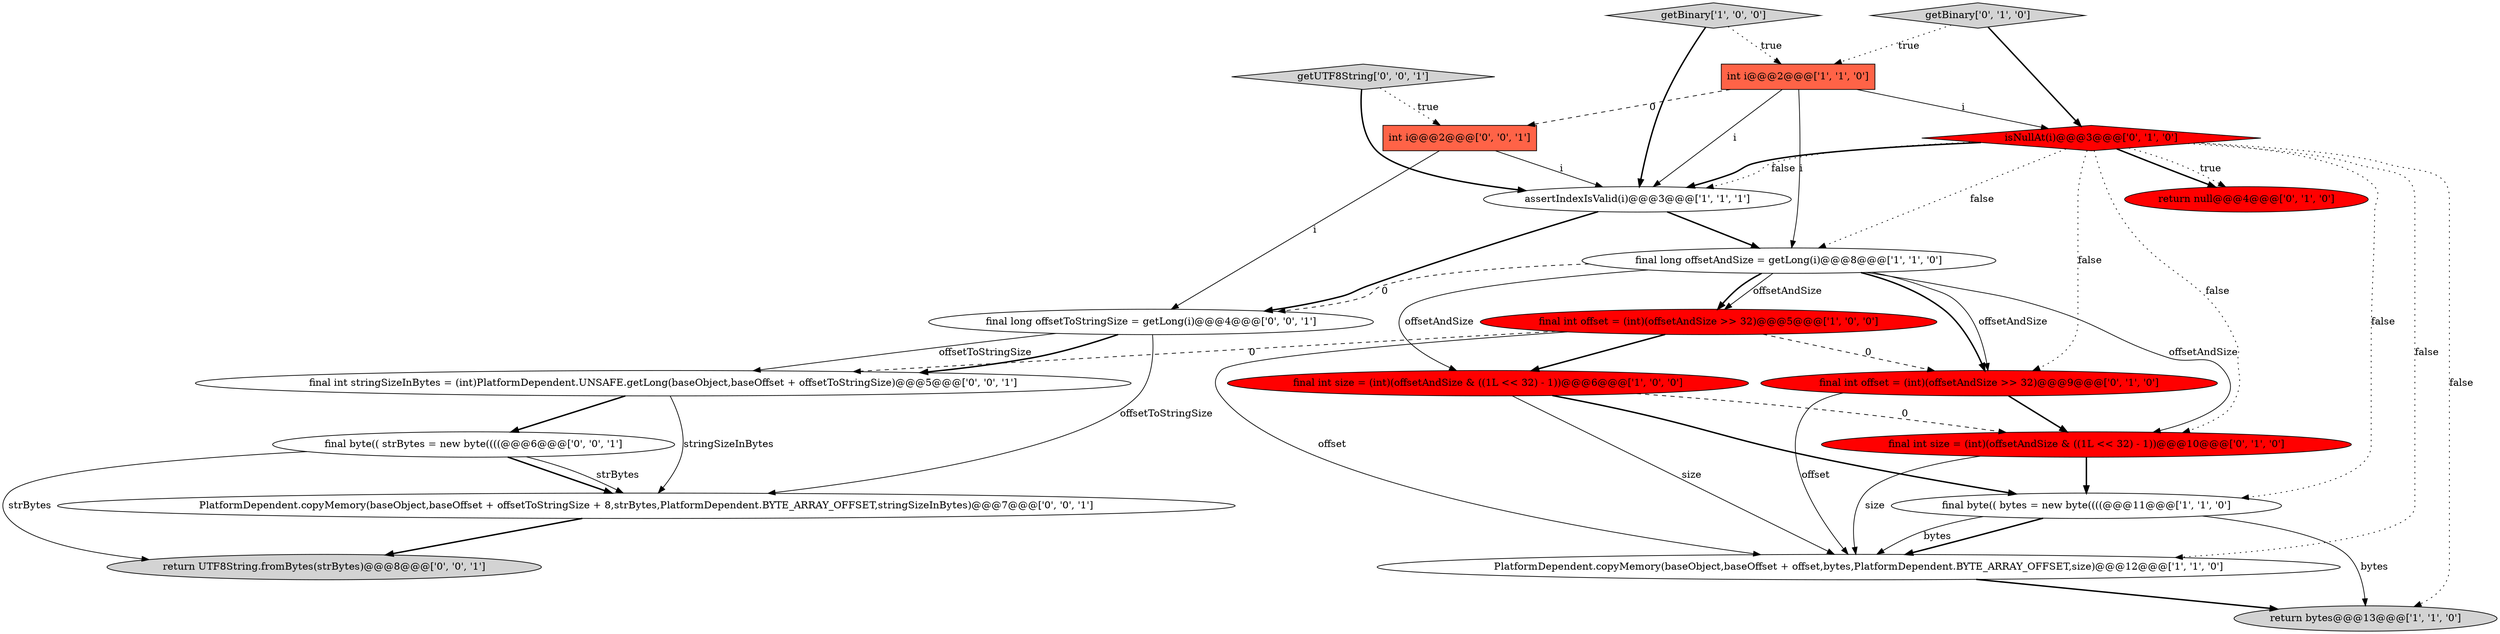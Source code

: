 digraph {
2 [style = filled, label = "PlatformDependent.copyMemory(baseObject,baseOffset + offset,bytes,PlatformDependent.BYTE_ARRAY_OFFSET,size)@@@12@@@['1', '1', '0']", fillcolor = white, shape = ellipse image = "AAA0AAABBB1BBB"];
16 [style = filled, label = "return UTF8String.fromBytes(strBytes)@@@8@@@['0', '0', '1']", fillcolor = lightgray, shape = ellipse image = "AAA0AAABBB3BBB"];
17 [style = filled, label = "final long offsetToStringSize = getLong(i)@@@4@@@['0', '0', '1']", fillcolor = white, shape = ellipse image = "AAA0AAABBB3BBB"];
9 [style = filled, label = "return null@@@4@@@['0', '1', '0']", fillcolor = red, shape = ellipse image = "AAA1AAABBB2BBB"];
18 [style = filled, label = "final int stringSizeInBytes = (int)PlatformDependent.UNSAFE.getLong(baseObject,baseOffset + offsetToStringSize)@@@5@@@['0', '0', '1']", fillcolor = white, shape = ellipse image = "AAA0AAABBB3BBB"];
10 [style = filled, label = "final int size = (int)(offsetAndSize & ((1L << 32) - 1))@@@10@@@['0', '1', '0']", fillcolor = red, shape = ellipse image = "AAA1AAABBB2BBB"];
1 [style = filled, label = "int i@@@2@@@['1', '1', '0']", fillcolor = tomato, shape = box image = "AAA0AAABBB1BBB"];
12 [style = filled, label = "isNullAt(i)@@@3@@@['0', '1', '0']", fillcolor = red, shape = diamond image = "AAA1AAABBB2BBB"];
13 [style = filled, label = "final int offset = (int)(offsetAndSize >> 32)@@@9@@@['0', '1', '0']", fillcolor = red, shape = ellipse image = "AAA1AAABBB2BBB"];
14 [style = filled, label = "PlatformDependent.copyMemory(baseObject,baseOffset + offsetToStringSize + 8,strBytes,PlatformDependent.BYTE_ARRAY_OFFSET,stringSizeInBytes)@@@7@@@['0', '0', '1']", fillcolor = white, shape = ellipse image = "AAA0AAABBB3BBB"];
6 [style = filled, label = "assertIndexIsValid(i)@@@3@@@['1', '1', '1']", fillcolor = white, shape = ellipse image = "AAA0AAABBB1BBB"];
5 [style = filled, label = "final int offset = (int)(offsetAndSize >> 32)@@@5@@@['1', '0', '0']", fillcolor = red, shape = ellipse image = "AAA1AAABBB1BBB"];
4 [style = filled, label = "return bytes@@@13@@@['1', '1', '0']", fillcolor = lightgray, shape = ellipse image = "AAA0AAABBB1BBB"];
20 [style = filled, label = "int i@@@2@@@['0', '0', '1']", fillcolor = tomato, shape = box image = "AAA0AAABBB3BBB"];
0 [style = filled, label = "final byte(( bytes = new byte((((@@@11@@@['1', '1', '0']", fillcolor = white, shape = ellipse image = "AAA0AAABBB1BBB"];
15 [style = filled, label = "final byte(( strBytes = new byte((((@@@6@@@['0', '0', '1']", fillcolor = white, shape = ellipse image = "AAA0AAABBB3BBB"];
3 [style = filled, label = "final int size = (int)(offsetAndSize & ((1L << 32) - 1))@@@6@@@['1', '0', '0']", fillcolor = red, shape = ellipse image = "AAA1AAABBB1BBB"];
8 [style = filled, label = "getBinary['1', '0', '0']", fillcolor = lightgray, shape = diamond image = "AAA0AAABBB1BBB"];
11 [style = filled, label = "getBinary['0', '1', '0']", fillcolor = lightgray, shape = diamond image = "AAA0AAABBB2BBB"];
7 [style = filled, label = "final long offsetAndSize = getLong(i)@@@8@@@['1', '1', '0']", fillcolor = white, shape = ellipse image = "AAA0AAABBB1BBB"];
19 [style = filled, label = "getUTF8String['0', '0', '1']", fillcolor = lightgray, shape = diamond image = "AAA0AAABBB3BBB"];
7->13 [style = bold, label=""];
5->3 [style = bold, label=""];
13->10 [style = bold, label=""];
6->17 [style = bold, label=""];
14->16 [style = bold, label=""];
0->4 [style = solid, label="bytes"];
5->13 [style = dashed, label="0"];
5->2 [style = solid, label="offset"];
7->3 [style = solid, label="offsetAndSize"];
1->6 [style = solid, label="i"];
15->14 [style = bold, label=""];
12->7 [style = dotted, label="false"];
12->10 [style = dotted, label="false"];
7->17 [style = dashed, label="0"];
12->2 [style = dotted, label="false"];
12->4 [style = dotted, label="false"];
11->1 [style = dotted, label="true"];
19->20 [style = dotted, label="true"];
0->2 [style = bold, label=""];
12->6 [style = dotted, label="false"];
18->15 [style = bold, label=""];
12->0 [style = dotted, label="false"];
7->5 [style = solid, label="offsetAndSize"];
8->6 [style = bold, label=""];
11->12 [style = bold, label=""];
1->7 [style = solid, label="i"];
5->18 [style = dashed, label="0"];
15->16 [style = solid, label="strBytes"];
12->9 [style = bold, label=""];
2->4 [style = bold, label=""];
12->6 [style = bold, label=""];
19->6 [style = bold, label=""];
3->0 [style = bold, label=""];
20->17 [style = solid, label="i"];
1->20 [style = dashed, label="0"];
8->1 [style = dotted, label="true"];
15->14 [style = solid, label="strBytes"];
7->5 [style = bold, label=""];
18->14 [style = solid, label="stringSizeInBytes"];
7->13 [style = solid, label="offsetAndSize"];
7->10 [style = solid, label="offsetAndSize"];
1->12 [style = solid, label="i"];
10->2 [style = solid, label="size"];
10->0 [style = bold, label=""];
0->2 [style = solid, label="bytes"];
17->18 [style = solid, label="offsetToStringSize"];
3->10 [style = dashed, label="0"];
13->2 [style = solid, label="offset"];
6->7 [style = bold, label=""];
17->14 [style = solid, label="offsetToStringSize"];
17->18 [style = bold, label=""];
3->2 [style = solid, label="size"];
20->6 [style = solid, label="i"];
12->9 [style = dotted, label="true"];
12->13 [style = dotted, label="false"];
}
